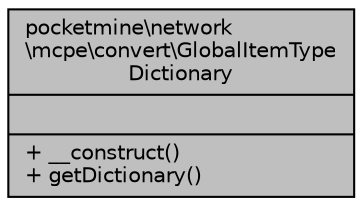 digraph "pocketmine\network\mcpe\convert\GlobalItemTypeDictionary"
{
 // INTERACTIVE_SVG=YES
 // LATEX_PDF_SIZE
  edge [fontname="Helvetica",fontsize="10",labelfontname="Helvetica",labelfontsize="10"];
  node [fontname="Helvetica",fontsize="10",shape=record];
  Node1 [label="{pocketmine\\network\l\\mcpe\\convert\\GlobalItemType\lDictionary\n||+ __construct()\l+ getDictionary()\l}",height=0.2,width=0.4,color="black", fillcolor="grey75", style="filled", fontcolor="black",tooltip=" "];
}
